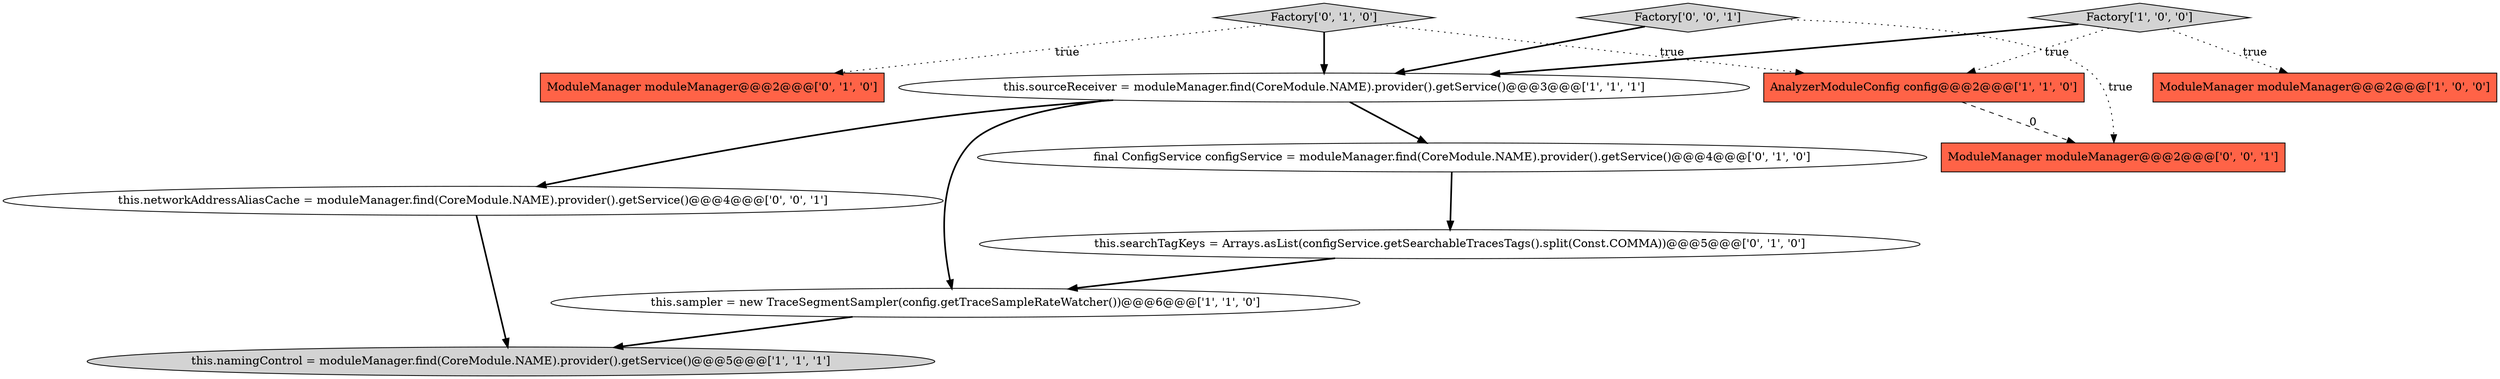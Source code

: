 digraph {
0 [style = filled, label = "this.sampler = new TraceSegmentSampler(config.getTraceSampleRateWatcher())@@@6@@@['1', '1', '0']", fillcolor = white, shape = ellipse image = "AAA0AAABBB1BBB"];
12 [style = filled, label = "ModuleManager moduleManager@@@2@@@['0', '0', '1']", fillcolor = tomato, shape = box image = "AAA0AAABBB3BBB"];
8 [style = filled, label = "this.searchTagKeys = Arrays.asList(configService.getSearchableTracesTags().split(Const.COMMA))@@@5@@@['0', '1', '0']", fillcolor = white, shape = ellipse image = "AAA1AAABBB2BBB"];
11 [style = filled, label = "Factory['0', '0', '1']", fillcolor = lightgray, shape = diamond image = "AAA0AAABBB3BBB"];
9 [style = filled, label = "Factory['0', '1', '0']", fillcolor = lightgray, shape = diamond image = "AAA0AAABBB2BBB"];
6 [style = filled, label = "final ConfigService configService = moduleManager.find(CoreModule.NAME).provider().getService()@@@4@@@['0', '1', '0']", fillcolor = white, shape = ellipse image = "AAA1AAABBB2BBB"];
1 [style = filled, label = "ModuleManager moduleManager@@@2@@@['1', '0', '0']", fillcolor = tomato, shape = box image = "AAA0AAABBB1BBB"];
4 [style = filled, label = "this.sourceReceiver = moduleManager.find(CoreModule.NAME).provider().getService()@@@3@@@['1', '1', '1']", fillcolor = white, shape = ellipse image = "AAA0AAABBB1BBB"];
5 [style = filled, label = "Factory['1', '0', '0']", fillcolor = lightgray, shape = diamond image = "AAA0AAABBB1BBB"];
7 [style = filled, label = "ModuleManager moduleManager@@@2@@@['0', '1', '0']", fillcolor = tomato, shape = box image = "AAA0AAABBB2BBB"];
2 [style = filled, label = "AnalyzerModuleConfig config@@@2@@@['1', '1', '0']", fillcolor = tomato, shape = box image = "AAA0AAABBB1BBB"];
3 [style = filled, label = "this.namingControl = moduleManager.find(CoreModule.NAME).provider().getService()@@@5@@@['1', '1', '1']", fillcolor = lightgray, shape = ellipse image = "AAA0AAABBB1BBB"];
10 [style = filled, label = "this.networkAddressAliasCache = moduleManager.find(CoreModule.NAME).provider().getService()@@@4@@@['0', '0', '1']", fillcolor = white, shape = ellipse image = "AAA0AAABBB3BBB"];
4->10 [style = bold, label=""];
4->6 [style = bold, label=""];
5->1 [style = dotted, label="true"];
5->4 [style = bold, label=""];
11->4 [style = bold, label=""];
0->3 [style = bold, label=""];
9->4 [style = bold, label=""];
9->2 [style = dotted, label="true"];
6->8 [style = bold, label=""];
8->0 [style = bold, label=""];
5->2 [style = dotted, label="true"];
11->12 [style = dotted, label="true"];
4->0 [style = bold, label=""];
10->3 [style = bold, label=""];
2->12 [style = dashed, label="0"];
9->7 [style = dotted, label="true"];
}
